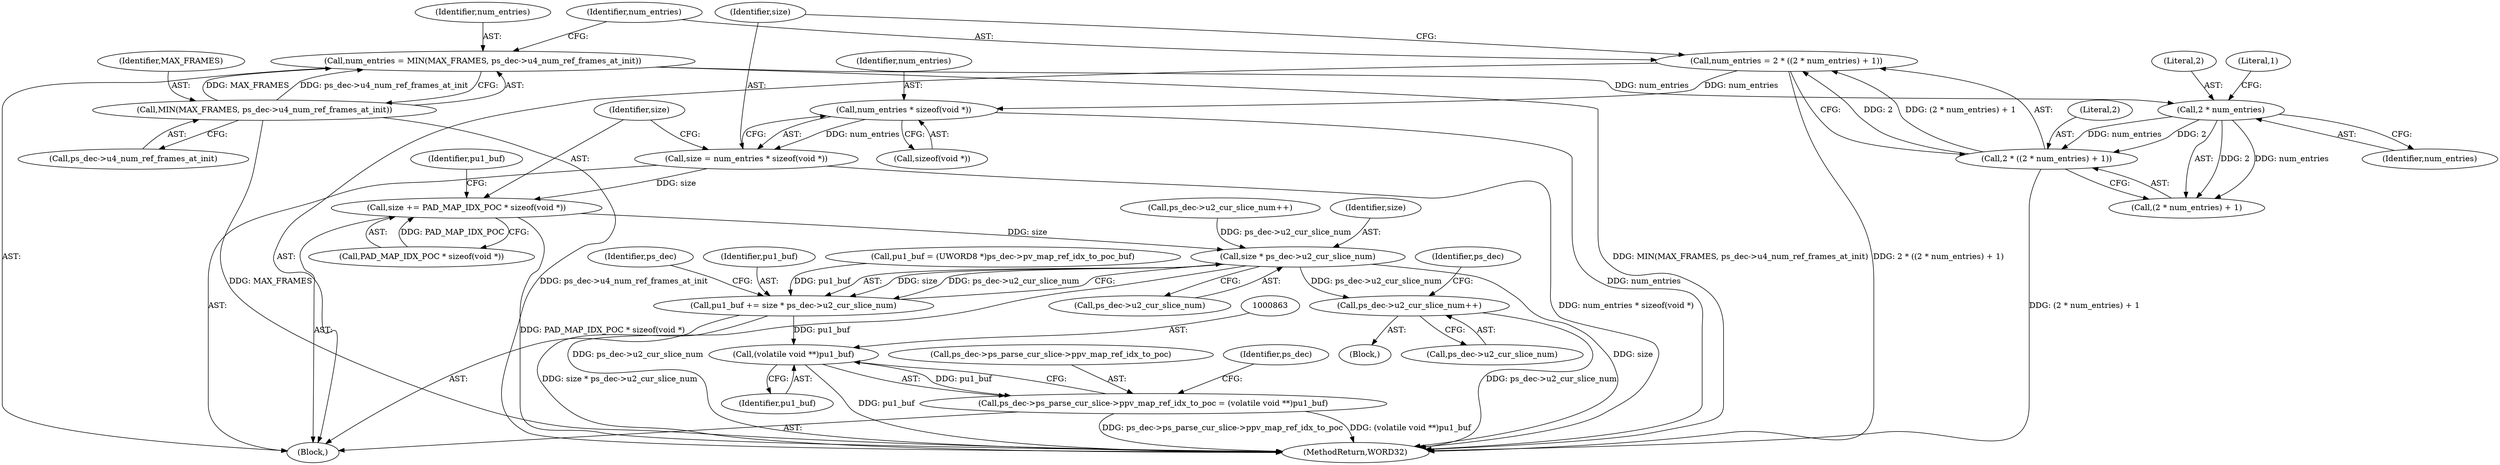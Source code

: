 digraph "0_Android_0b23c81c3dd9ec38f7e6806a3955fed1925541a0_1@API" {
"1000832" [label="(Call,num_entries * sizeof(void *))"];
"1000821" [label="(Call,num_entries = 2 * ((2 * num_entries) + 1))"];
"1000823" [label="(Call,2 * ((2 * num_entries) + 1))"];
"1000826" [label="(Call,2 * num_entries)"];
"1000814" [label="(Call,num_entries = MIN(MAX_FRAMES, ps_dec->u4_num_ref_frames_at_init))"];
"1000816" [label="(Call,MIN(MAX_FRAMES, ps_dec->u4_num_ref_frames_at_init))"];
"1000830" [label="(Call,size = num_entries * sizeof(void *))"];
"1000836" [label="(Call,size += PAD_MAP_IDX_POC * sizeof(void *))"];
"1000851" [label="(Call,size * ps_dec->u2_cur_slice_num)"];
"1000849" [label="(Call,pu1_buf += size * ps_dec->u2_cur_slice_num)"];
"1000862" [label="(Call,(volatile void **)pu1_buf)"];
"1000856" [label="(Call,ps_dec->ps_parse_cur_slice->ppv_map_ref_idx_to_poc = (volatile void **)pu1_buf)"];
"1001384" [label="(Call,ps_dec->u2_cur_slice_num++)"];
"1001384" [label="(Call,ps_dec->u2_cur_slice_num++)"];
"1001390" [label="(Identifier,ps_dec)"];
"1000850" [label="(Identifier,pu1_buf)"];
"1000824" [label="(Literal,2)"];
"1000825" [label="(Call,(2 * num_entries) + 1)"];
"1000862" [label="(Call,(volatile void **)pu1_buf)"];
"1000857" [label="(Call,ps_dec->ps_parse_cur_slice->ppv_map_ref_idx_to_poc)"];
"1000814" [label="(Call,num_entries = MIN(MAX_FRAMES, ps_dec->u4_num_ref_frames_at_init))"];
"1000868" [label="(Identifier,ps_dec)"];
"1000842" [label="(Call,pu1_buf = (UWORD8 *)ps_dec->pv_map_ref_idx_to_poc_buf)"];
"1000822" [label="(Identifier,num_entries)"];
"1000859" [label="(Identifier,ps_dec)"];
"1000834" [label="(Call,sizeof(void *))"];
"1000843" [label="(Identifier,pu1_buf)"];
"1000849" [label="(Call,pu1_buf += size * ps_dec->u2_cur_slice_num)"];
"1000828" [label="(Identifier,num_entries)"];
"1000826" [label="(Call,2 * num_entries)"];
"1001422" [label="(MethodReturn,WORD32)"];
"1000827" [label="(Literal,2)"];
"1000851" [label="(Call,size * ps_dec->u2_cur_slice_num)"];
"1000856" [label="(Call,ps_dec->ps_parse_cur_slice->ppv_map_ref_idx_to_poc = (volatile void **)pu1_buf)"];
"1000818" [label="(Call,ps_dec->u4_num_ref_frames_at_init)"];
"1000829" [label="(Literal,1)"];
"1000836" [label="(Call,size += PAD_MAP_IDX_POC * sizeof(void *))"];
"1000853" [label="(Call,ps_dec->u2_cur_slice_num)"];
"1000789" [label="(Call,ps_dec->u2_cur_slice_num++)"];
"1000838" [label="(Call,PAD_MAP_IDX_POC * sizeof(void *))"];
"1000864" [label="(Identifier,pu1_buf)"];
"1001385" [label="(Call,ps_dec->u2_cur_slice_num)"];
"1000831" [label="(Identifier,size)"];
"1000815" [label="(Identifier,num_entries)"];
"1000832" [label="(Call,num_entries * sizeof(void *))"];
"1000816" [label="(Call,MIN(MAX_FRAMES, ps_dec->u4_num_ref_frames_at_init))"];
"1000833" [label="(Identifier,num_entries)"];
"1000852" [label="(Identifier,size)"];
"1001379" [label="(Block,)"];
"1000821" [label="(Call,num_entries = 2 * ((2 * num_entries) + 1))"];
"1000823" [label="(Call,2 * ((2 * num_entries) + 1))"];
"1000817" [label="(Identifier,MAX_FRAMES)"];
"1000810" [label="(Block,)"];
"1000830" [label="(Call,size = num_entries * sizeof(void *))"];
"1000837" [label="(Identifier,size)"];
"1000832" -> "1000830"  [label="AST: "];
"1000832" -> "1000834"  [label="CFG: "];
"1000833" -> "1000832"  [label="AST: "];
"1000834" -> "1000832"  [label="AST: "];
"1000830" -> "1000832"  [label="CFG: "];
"1000832" -> "1001422"  [label="DDG: num_entries"];
"1000832" -> "1000830"  [label="DDG: num_entries"];
"1000821" -> "1000832"  [label="DDG: num_entries"];
"1000821" -> "1000810"  [label="AST: "];
"1000821" -> "1000823"  [label="CFG: "];
"1000822" -> "1000821"  [label="AST: "];
"1000823" -> "1000821"  [label="AST: "];
"1000831" -> "1000821"  [label="CFG: "];
"1000821" -> "1001422"  [label="DDG: 2 * ((2 * num_entries) + 1)"];
"1000823" -> "1000821"  [label="DDG: 2"];
"1000823" -> "1000821"  [label="DDG: (2 * num_entries) + 1"];
"1000823" -> "1000825"  [label="CFG: "];
"1000824" -> "1000823"  [label="AST: "];
"1000825" -> "1000823"  [label="AST: "];
"1000823" -> "1001422"  [label="DDG: (2 * num_entries) + 1"];
"1000826" -> "1000823"  [label="DDG: 2"];
"1000826" -> "1000823"  [label="DDG: num_entries"];
"1000826" -> "1000825"  [label="AST: "];
"1000826" -> "1000828"  [label="CFG: "];
"1000827" -> "1000826"  [label="AST: "];
"1000828" -> "1000826"  [label="AST: "];
"1000829" -> "1000826"  [label="CFG: "];
"1000826" -> "1000825"  [label="DDG: 2"];
"1000826" -> "1000825"  [label="DDG: num_entries"];
"1000814" -> "1000826"  [label="DDG: num_entries"];
"1000814" -> "1000810"  [label="AST: "];
"1000814" -> "1000816"  [label="CFG: "];
"1000815" -> "1000814"  [label="AST: "];
"1000816" -> "1000814"  [label="AST: "];
"1000822" -> "1000814"  [label="CFG: "];
"1000814" -> "1001422"  [label="DDG: MIN(MAX_FRAMES, ps_dec->u4_num_ref_frames_at_init)"];
"1000816" -> "1000814"  [label="DDG: MAX_FRAMES"];
"1000816" -> "1000814"  [label="DDG: ps_dec->u4_num_ref_frames_at_init"];
"1000816" -> "1000818"  [label="CFG: "];
"1000817" -> "1000816"  [label="AST: "];
"1000818" -> "1000816"  [label="AST: "];
"1000816" -> "1001422"  [label="DDG: ps_dec->u4_num_ref_frames_at_init"];
"1000816" -> "1001422"  [label="DDG: MAX_FRAMES"];
"1000830" -> "1000810"  [label="AST: "];
"1000831" -> "1000830"  [label="AST: "];
"1000837" -> "1000830"  [label="CFG: "];
"1000830" -> "1001422"  [label="DDG: num_entries * sizeof(void *)"];
"1000830" -> "1000836"  [label="DDG: size"];
"1000836" -> "1000810"  [label="AST: "];
"1000836" -> "1000838"  [label="CFG: "];
"1000837" -> "1000836"  [label="AST: "];
"1000838" -> "1000836"  [label="AST: "];
"1000843" -> "1000836"  [label="CFG: "];
"1000836" -> "1001422"  [label="DDG: PAD_MAP_IDX_POC * sizeof(void *)"];
"1000838" -> "1000836"  [label="DDG: PAD_MAP_IDX_POC"];
"1000836" -> "1000851"  [label="DDG: size"];
"1000851" -> "1000849"  [label="AST: "];
"1000851" -> "1000853"  [label="CFG: "];
"1000852" -> "1000851"  [label="AST: "];
"1000853" -> "1000851"  [label="AST: "];
"1000849" -> "1000851"  [label="CFG: "];
"1000851" -> "1001422"  [label="DDG: ps_dec->u2_cur_slice_num"];
"1000851" -> "1001422"  [label="DDG: size"];
"1000851" -> "1000849"  [label="DDG: size"];
"1000851" -> "1000849"  [label="DDG: ps_dec->u2_cur_slice_num"];
"1000789" -> "1000851"  [label="DDG: ps_dec->u2_cur_slice_num"];
"1000851" -> "1001384"  [label="DDG: ps_dec->u2_cur_slice_num"];
"1000849" -> "1000810"  [label="AST: "];
"1000850" -> "1000849"  [label="AST: "];
"1000859" -> "1000849"  [label="CFG: "];
"1000849" -> "1001422"  [label="DDG: size * ps_dec->u2_cur_slice_num"];
"1000842" -> "1000849"  [label="DDG: pu1_buf"];
"1000849" -> "1000862"  [label="DDG: pu1_buf"];
"1000862" -> "1000856"  [label="AST: "];
"1000862" -> "1000864"  [label="CFG: "];
"1000863" -> "1000862"  [label="AST: "];
"1000864" -> "1000862"  [label="AST: "];
"1000856" -> "1000862"  [label="CFG: "];
"1000862" -> "1001422"  [label="DDG: pu1_buf"];
"1000862" -> "1000856"  [label="DDG: pu1_buf"];
"1000856" -> "1000810"  [label="AST: "];
"1000857" -> "1000856"  [label="AST: "];
"1000868" -> "1000856"  [label="CFG: "];
"1000856" -> "1001422"  [label="DDG: ps_dec->ps_parse_cur_slice->ppv_map_ref_idx_to_poc"];
"1000856" -> "1001422"  [label="DDG: (volatile void **)pu1_buf"];
"1001384" -> "1001379"  [label="AST: "];
"1001384" -> "1001385"  [label="CFG: "];
"1001385" -> "1001384"  [label="AST: "];
"1001390" -> "1001384"  [label="CFG: "];
"1001384" -> "1001422"  [label="DDG: ps_dec->u2_cur_slice_num"];
}

